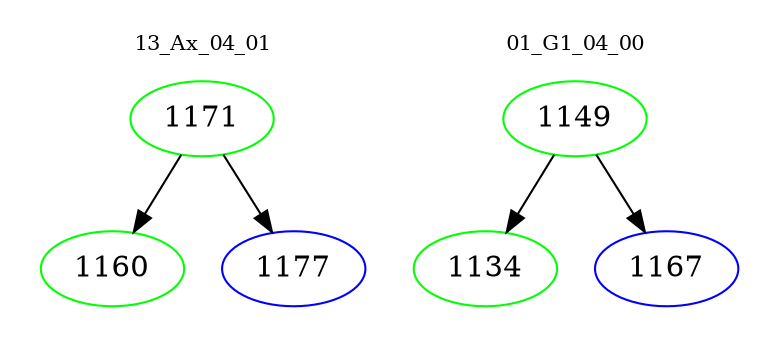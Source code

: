 digraph{
subgraph cluster_0 {
color = white
label = "13_Ax_04_01";
fontsize=10;
T0_1171 [label="1171", color="green"]
T0_1171 -> T0_1160 [color="black"]
T0_1160 [label="1160", color="green"]
T0_1171 -> T0_1177 [color="black"]
T0_1177 [label="1177", color="blue"]
}
subgraph cluster_1 {
color = white
label = "01_G1_04_00";
fontsize=10;
T1_1149 [label="1149", color="green"]
T1_1149 -> T1_1134 [color="black"]
T1_1134 [label="1134", color="green"]
T1_1149 -> T1_1167 [color="black"]
T1_1167 [label="1167", color="blue"]
}
}
